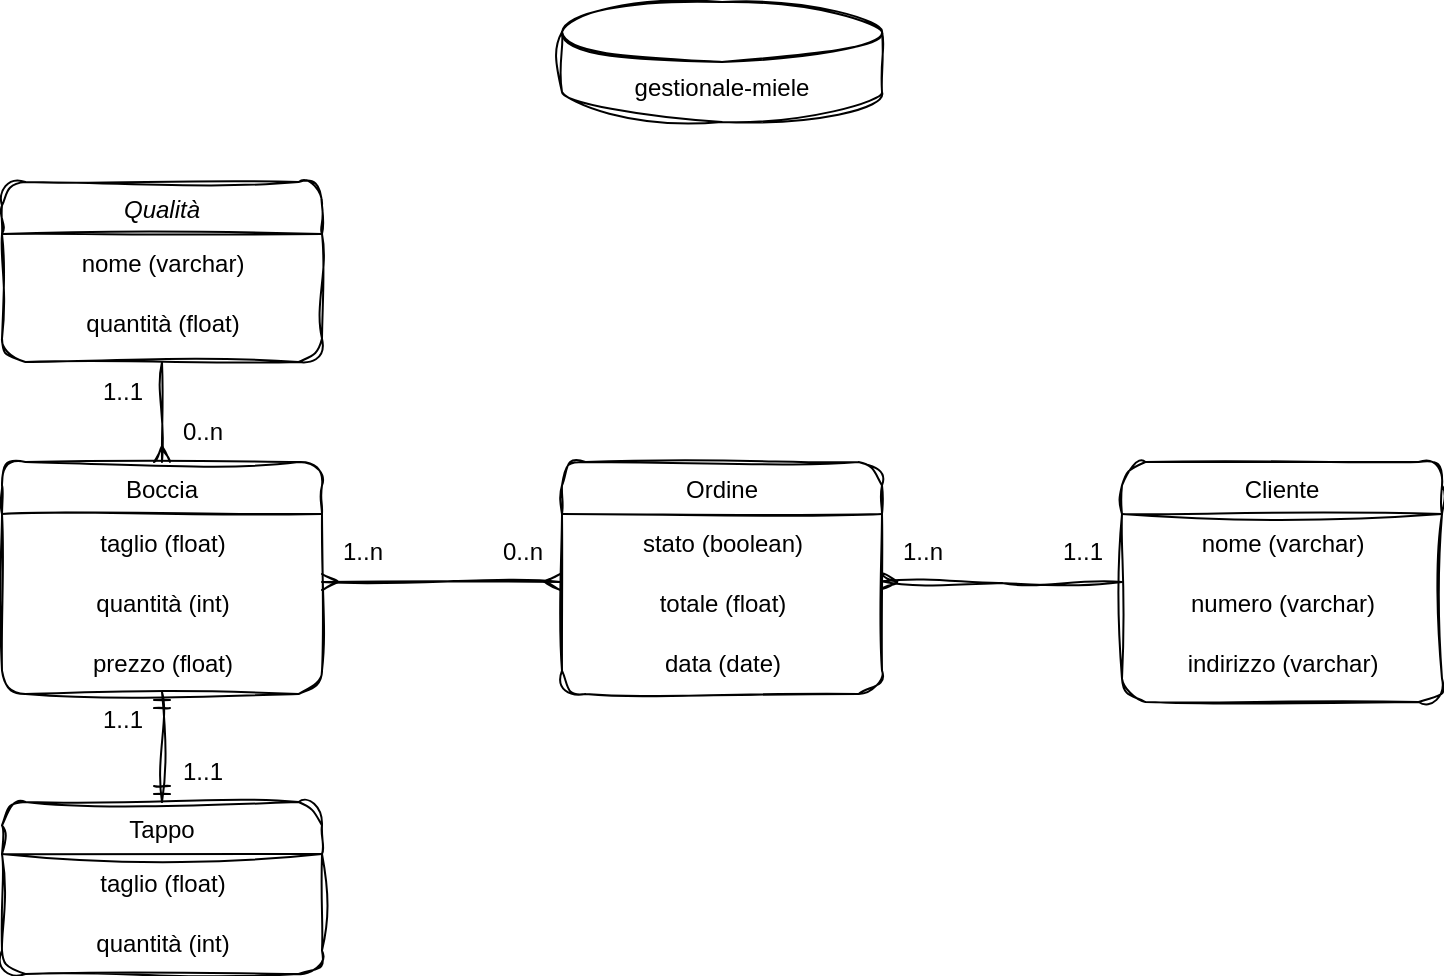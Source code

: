 <mxfile version="22.1.2" type="device">
  <diagram id="C5RBs43oDa-KdzZeNtuy" name="Page-1">
    <mxGraphModel dx="972" dy="579" grid="1" gridSize="10" guides="1" tooltips="1" connect="1" arrows="1" fold="1" page="1" pageScale="1" pageWidth="827" pageHeight="1169" math="0" shadow="0">
      <root>
        <mxCell id="WIyWlLk6GJQsqaUBKTNV-0" />
        <mxCell id="WIyWlLk6GJQsqaUBKTNV-1" parent="WIyWlLk6GJQsqaUBKTNV-0" />
        <mxCell id="zkfFHV4jXpPFQw0GAbJ--0" value="Qualità" style="swimlane;fontStyle=2;align=center;verticalAlign=top;childLayout=stackLayout;horizontal=1;startSize=26;horizontalStack=0;resizeParent=1;resizeLast=0;collapsible=1;marginBottom=0;rounded=1;shadow=0;strokeWidth=1;glass=0;swimlaneLine=1;gradientColor=none;sketch=1;curveFitting=1;jiggle=2;" parent="WIyWlLk6GJQsqaUBKTNV-1" vertex="1">
          <mxGeometry x="40" y="120" width="160" height="90" as="geometry">
            <mxRectangle x="220" y="120" width="160" height="26" as="alternateBounds" />
          </mxGeometry>
        </mxCell>
        <mxCell id="72oeKhXbVjIWml_xTQEL-19" value="nome (varchar)" style="text;html=1;align=center;verticalAlign=middle;resizable=0;points=[];autosize=1;strokeColor=none;fillColor=none;sketch=1;curveFitting=1;jiggle=2;" vertex="1" parent="zkfFHV4jXpPFQw0GAbJ--0">
          <mxGeometry y="26" width="160" height="30" as="geometry" />
        </mxCell>
        <mxCell id="72oeKhXbVjIWml_xTQEL-20" value="quantità (float)" style="text;html=1;align=center;verticalAlign=middle;resizable=0;points=[];autosize=1;strokeColor=none;fillColor=none;sketch=1;curveFitting=1;jiggle=2;" vertex="1" parent="zkfFHV4jXpPFQw0GAbJ--0">
          <mxGeometry y="56" width="160" height="30" as="geometry" />
        </mxCell>
        <mxCell id="72oeKhXbVjIWml_xTQEL-68" style="edgeStyle=orthogonalEdgeStyle;rounded=0;orthogonalLoop=1;jettySize=auto;html=1;exitX=0.5;exitY=0;exitDx=0;exitDy=0;entryX=0.5;entryY=1;entryDx=0;entryDy=0;endArrow=none;endFill=0;startArrow=ERmany;startFill=0;sketch=1;curveFitting=1;jiggle=2;" edge="1" parent="WIyWlLk6GJQsqaUBKTNV-1" source="zkfFHV4jXpPFQw0GAbJ--6" target="zkfFHV4jXpPFQw0GAbJ--0">
          <mxGeometry relative="1" as="geometry" />
        </mxCell>
        <mxCell id="zkfFHV4jXpPFQw0GAbJ--6" value="Boccia" style="swimlane;fontStyle=0;align=center;verticalAlign=top;childLayout=stackLayout;horizontal=1;startSize=26;horizontalStack=0;resizeParent=1;resizeLast=0;collapsible=1;marginBottom=0;rounded=1;shadow=0;strokeWidth=1;gradientColor=none;sketch=1;curveFitting=1;jiggle=2;" parent="WIyWlLk6GJQsqaUBKTNV-1" vertex="1">
          <mxGeometry x="40" y="260" width="160" height="116" as="geometry">
            <mxRectangle x="130" y="380" width="160" height="26" as="alternateBounds" />
          </mxGeometry>
        </mxCell>
        <mxCell id="72oeKhXbVjIWml_xTQEL-21" value="taglio (float)" style="text;html=1;align=center;verticalAlign=middle;resizable=0;points=[];autosize=1;strokeColor=none;fillColor=none;sketch=1;curveFitting=1;jiggle=2;" vertex="1" parent="zkfFHV4jXpPFQw0GAbJ--6">
          <mxGeometry y="26" width="160" height="30" as="geometry" />
        </mxCell>
        <mxCell id="72oeKhXbVjIWml_xTQEL-27" value="quantità (int)" style="text;html=1;align=center;verticalAlign=middle;resizable=0;points=[];autosize=1;strokeColor=none;fillColor=none;" vertex="1" parent="zkfFHV4jXpPFQw0GAbJ--6">
          <mxGeometry y="56" width="160" height="30" as="geometry" />
        </mxCell>
        <mxCell id="72oeKhXbVjIWml_xTQEL-65" value="prezzo (float)" style="text;html=1;align=center;verticalAlign=middle;resizable=0;points=[];autosize=1;strokeColor=none;fillColor=none;" vertex="1" parent="zkfFHV4jXpPFQw0GAbJ--6">
          <mxGeometry y="86" width="160" height="30" as="geometry" />
        </mxCell>
        <mxCell id="zkfFHV4jXpPFQw0GAbJ--17" value="Cliente" style="swimlane;fontStyle=0;align=center;verticalAlign=top;childLayout=stackLayout;horizontal=1;startSize=26;horizontalStack=0;resizeParent=1;resizeLast=0;collapsible=1;marginBottom=0;rounded=1;shadow=0;strokeWidth=1;gradientColor=none;sketch=1;curveFitting=1;jiggle=2;" parent="WIyWlLk6GJQsqaUBKTNV-1" vertex="1">
          <mxGeometry x="600" y="260" width="160" height="120" as="geometry">
            <mxRectangle x="550" y="140" width="160" height="26" as="alternateBounds" />
          </mxGeometry>
        </mxCell>
        <mxCell id="72oeKhXbVjIWml_xTQEL-32" value="nome (varchar)" style="text;html=1;align=center;verticalAlign=middle;resizable=0;points=[];autosize=1;strokeColor=none;fillColor=none;" vertex="1" parent="zkfFHV4jXpPFQw0GAbJ--17">
          <mxGeometry y="26" width="160" height="30" as="geometry" />
        </mxCell>
        <mxCell id="72oeKhXbVjIWml_xTQEL-33" value="numero (varchar)" style="text;html=1;align=center;verticalAlign=middle;resizable=0;points=[];autosize=1;strokeColor=none;fillColor=none;" vertex="1" parent="zkfFHV4jXpPFQw0GAbJ--17">
          <mxGeometry y="56" width="160" height="30" as="geometry" />
        </mxCell>
        <mxCell id="72oeKhXbVjIWml_xTQEL-34" value="indirizzo (varchar)" style="text;html=1;align=center;verticalAlign=middle;resizable=0;points=[];autosize=1;strokeColor=none;fillColor=none;" vertex="1" parent="zkfFHV4jXpPFQw0GAbJ--17">
          <mxGeometry y="86" width="160" height="30" as="geometry" />
        </mxCell>
        <mxCell id="72oeKhXbVjIWml_xTQEL-1" value="Ordine&#xa;" style="swimlane;fontStyle=0;align=center;verticalAlign=top;childLayout=stackLayout;horizontal=1;startSize=26;horizontalStack=0;resizeParent=1;resizeLast=0;collapsible=1;marginBottom=0;rounded=1;shadow=0;strokeWidth=1;gradientColor=none;sketch=1;curveFitting=1;jiggle=2;" vertex="1" parent="WIyWlLk6GJQsqaUBKTNV-1">
          <mxGeometry x="320" y="260" width="160" height="116" as="geometry">
            <mxRectangle x="550" y="140" width="160" height="26" as="alternateBounds" />
          </mxGeometry>
        </mxCell>
        <mxCell id="72oeKhXbVjIWml_xTQEL-35" value="stato (boolean)" style="text;html=1;align=center;verticalAlign=middle;resizable=0;points=[];autosize=1;strokeColor=none;fillColor=none;sketch=1;curveFitting=1;jiggle=2;" vertex="1" parent="72oeKhXbVjIWml_xTQEL-1">
          <mxGeometry y="26" width="160" height="30" as="geometry" />
        </mxCell>
        <mxCell id="72oeKhXbVjIWml_xTQEL-37" value="totale (float)" style="text;html=1;align=center;verticalAlign=middle;resizable=0;points=[];autosize=1;strokeColor=none;fillColor=none;" vertex="1" parent="72oeKhXbVjIWml_xTQEL-1">
          <mxGeometry y="56" width="160" height="30" as="geometry" />
        </mxCell>
        <mxCell id="72oeKhXbVjIWml_xTQEL-59" value="data (date)" style="text;html=1;align=center;verticalAlign=middle;resizable=0;points=[];autosize=1;strokeColor=none;fillColor=none;sketch=1;curveFitting=1;jiggle=2;" vertex="1" parent="72oeKhXbVjIWml_xTQEL-1">
          <mxGeometry y="86" width="160" height="30" as="geometry" />
        </mxCell>
        <mxCell id="72oeKhXbVjIWml_xTQEL-3" value="gestionale-miele" style="shape=cylinder3;whiteSpace=wrap;html=1;boundedLbl=1;backgroundOutline=1;size=15;gradientColor=none;sketch=1;curveFitting=1;jiggle=2;" vertex="1" parent="WIyWlLk6GJQsqaUBKTNV-1">
          <mxGeometry x="320" y="30" width="160" height="60" as="geometry" />
        </mxCell>
        <mxCell id="72oeKhXbVjIWml_xTQEL-29" value="Tappo" style="swimlane;fontStyle=0;align=center;verticalAlign=top;childLayout=stackLayout;horizontal=1;startSize=26;horizontalStack=0;resizeParent=1;resizeLast=0;collapsible=1;marginBottom=0;rounded=1;shadow=0;strokeWidth=1;gradientColor=none;sketch=1;curveFitting=1;jiggle=2;" vertex="1" parent="WIyWlLk6GJQsqaUBKTNV-1">
          <mxGeometry x="40" y="430" width="160" height="86" as="geometry">
            <mxRectangle x="130" y="380" width="160" height="26" as="alternateBounds" />
          </mxGeometry>
        </mxCell>
        <mxCell id="72oeKhXbVjIWml_xTQEL-30" value="taglio (float)" style="text;html=1;align=center;verticalAlign=middle;resizable=0;points=[];autosize=1;strokeColor=none;fillColor=none;" vertex="1" parent="72oeKhXbVjIWml_xTQEL-29">
          <mxGeometry y="26" width="160" height="30" as="geometry" />
        </mxCell>
        <mxCell id="72oeKhXbVjIWml_xTQEL-31" value="quantità (int)" style="text;html=1;align=center;verticalAlign=middle;resizable=0;points=[];autosize=1;strokeColor=none;fillColor=none;" vertex="1" parent="72oeKhXbVjIWml_xTQEL-29">
          <mxGeometry y="56" width="160" height="30" as="geometry" />
        </mxCell>
        <mxCell id="72oeKhXbVjIWml_xTQEL-39" value="" style="fontSize=12;html=1;endArrow=ERmany;startArrow=ERmany;rounded=0;entryX=-0.005;entryY=0.133;entryDx=0;entryDy=0;entryPerimeter=0;sketch=1;curveFitting=1;jiggle=2;" edge="1" parent="WIyWlLk6GJQsqaUBKTNV-1" target="72oeKhXbVjIWml_xTQEL-37">
          <mxGeometry width="100" height="100" relative="1" as="geometry">
            <mxPoint x="200" y="320" as="sourcePoint" />
            <mxPoint x="320" y="322" as="targetPoint" />
          </mxGeometry>
        </mxCell>
        <mxCell id="72oeKhXbVjIWml_xTQEL-40" value="1..n" style="text;html=1;align=center;verticalAlign=middle;resizable=0;points=[];autosize=1;strokeColor=none;fillColor=none;sketch=1;curveFitting=1;jiggle=2;" vertex="1" parent="WIyWlLk6GJQsqaUBKTNV-1">
          <mxGeometry x="200" y="290" width="40" height="30" as="geometry" />
        </mxCell>
        <mxCell id="72oeKhXbVjIWml_xTQEL-41" value="0..n" style="text;html=1;align=center;verticalAlign=middle;resizable=0;points=[];autosize=1;strokeColor=none;fillColor=none;sketch=1;curveFitting=1;jiggle=2;" vertex="1" parent="WIyWlLk6GJQsqaUBKTNV-1">
          <mxGeometry x="280" y="290" width="40" height="30" as="geometry" />
        </mxCell>
        <mxCell id="72oeKhXbVjIWml_xTQEL-43" value="1..1" style="text;html=1;align=center;verticalAlign=middle;resizable=0;points=[];autosize=1;strokeColor=none;fillColor=none;sketch=1;curveFitting=1;jiggle=2;" vertex="1" parent="WIyWlLk6GJQsqaUBKTNV-1">
          <mxGeometry x="80" y="210" width="40" height="30" as="geometry" />
        </mxCell>
        <mxCell id="72oeKhXbVjIWml_xTQEL-44" value="0..n" style="text;html=1;align=center;verticalAlign=middle;resizable=0;points=[];autosize=1;strokeColor=none;fillColor=none;sketch=1;curveFitting=1;jiggle=2;" vertex="1" parent="WIyWlLk6GJQsqaUBKTNV-1">
          <mxGeometry x="120" y="230" width="40" height="30" as="geometry" />
        </mxCell>
        <mxCell id="72oeKhXbVjIWml_xTQEL-48" style="edgeStyle=orthogonalEdgeStyle;rounded=0;orthogonalLoop=1;jettySize=auto;html=1;endArrow=ERmany;endFill=0;entryX=0.998;entryY=0.121;entryDx=0;entryDy=0;entryPerimeter=0;sketch=1;curveFitting=1;jiggle=2;" edge="1" parent="WIyWlLk6GJQsqaUBKTNV-1" target="72oeKhXbVjIWml_xTQEL-37">
          <mxGeometry relative="1" as="geometry">
            <mxPoint x="600" y="320" as="sourcePoint" />
            <mxPoint x="480" y="324.01" as="targetPoint" />
          </mxGeometry>
        </mxCell>
        <mxCell id="72oeKhXbVjIWml_xTQEL-49" value="1..n" style="text;html=1;align=center;verticalAlign=middle;resizable=0;points=[];autosize=1;strokeColor=none;fillColor=none;sketch=1;curveFitting=1;jiggle=2;" vertex="1" parent="WIyWlLk6GJQsqaUBKTNV-1">
          <mxGeometry x="480" y="290" width="40" height="30" as="geometry" />
        </mxCell>
        <mxCell id="72oeKhXbVjIWml_xTQEL-50" value="1..1" style="text;html=1;align=center;verticalAlign=middle;resizable=0;points=[];autosize=1;strokeColor=none;fillColor=none;sketch=1;curveFitting=1;jiggle=2;" vertex="1" parent="WIyWlLk6GJQsqaUBKTNV-1">
          <mxGeometry x="560" y="290" width="40" height="30" as="geometry" />
        </mxCell>
        <mxCell id="72oeKhXbVjIWml_xTQEL-53" value="" style="fontSize=12;html=1;endArrow=ERmandOne;startArrow=ERmandOne;rounded=0;entryX=0.5;entryY=0.967;entryDx=0;entryDy=0;entryPerimeter=0;exitX=0.5;exitY=0;exitDx=0;exitDy=0;sketch=1;curveFitting=1;jiggle=2;" edge="1" parent="WIyWlLk6GJQsqaUBKTNV-1" source="72oeKhXbVjIWml_xTQEL-29" target="72oeKhXbVjIWml_xTQEL-65">
          <mxGeometry width="100" height="100" relative="1" as="geometry">
            <mxPoint x="119.5" y="424.99" as="sourcePoint" />
            <mxPoint x="119.5" y="361" as="targetPoint" />
          </mxGeometry>
        </mxCell>
        <mxCell id="72oeKhXbVjIWml_xTQEL-54" value="1..1" style="text;html=1;align=center;verticalAlign=middle;resizable=0;points=[];autosize=1;strokeColor=none;fillColor=none;sketch=1;curveFitting=1;jiggle=2;" vertex="1" parent="WIyWlLk6GJQsqaUBKTNV-1">
          <mxGeometry x="80" y="374" width="40" height="30" as="geometry" />
        </mxCell>
        <mxCell id="72oeKhXbVjIWml_xTQEL-55" value="1..1" style="text;html=1;align=center;verticalAlign=middle;resizable=0;points=[];autosize=1;strokeColor=none;fillColor=none;sketch=1;curveFitting=1;jiggle=2;" vertex="1" parent="WIyWlLk6GJQsqaUBKTNV-1">
          <mxGeometry x="120" y="400" width="40" height="30" as="geometry" />
        </mxCell>
      </root>
    </mxGraphModel>
  </diagram>
</mxfile>
